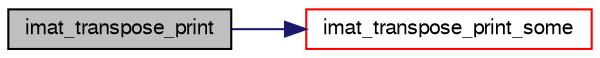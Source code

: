 digraph "imat_transpose_print"
{
  bgcolor="transparent";
  edge [fontname="FreeSans",fontsize="10",labelfontname="FreeSans",labelfontsize="10"];
  node [fontname="FreeSans",fontsize="10",shape=record];
  rankdir="LR";
  Node455 [label="imat_transpose_print",height=0.2,width=0.4,color="black", fillcolor="grey75", style="filled", fontcolor="black"];
  Node455 -> Node456 [color="midnightblue",fontsize="10",style="solid",fontname="FreeSans"];
  Node456 [label="imat_transpose_print_some",height=0.2,width=0.4,color="red",URL="$a08246.html#a63cb70ea9628453f6d4eda3c1bd6ff67"];
}

